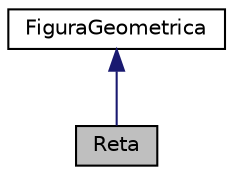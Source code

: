 digraph "Reta"
{
  edge [fontname="Helvetica",fontsize="10",labelfontname="Helvetica",labelfontsize="10"];
  node [fontname="Helvetica",fontsize="10",shape=record];
  Node2 [label="Reta",height=0.2,width=0.4,color="black", fillcolor="grey75", style="filled", fontcolor="black"];
  Node3 -> Node2 [dir="back",color="midnightblue",fontsize="10",style="solid",fontname="Helvetica"];
  Node3 [label="FiguraGeometrica",height=0.2,width=0.4,color="black", fillcolor="white", style="filled",URL="$class_figura_geometricadocumentation.html",tooltip="A classe abstrata FiguraGeometrica é usada para representar objetos primitivos genéricos. "];
}
